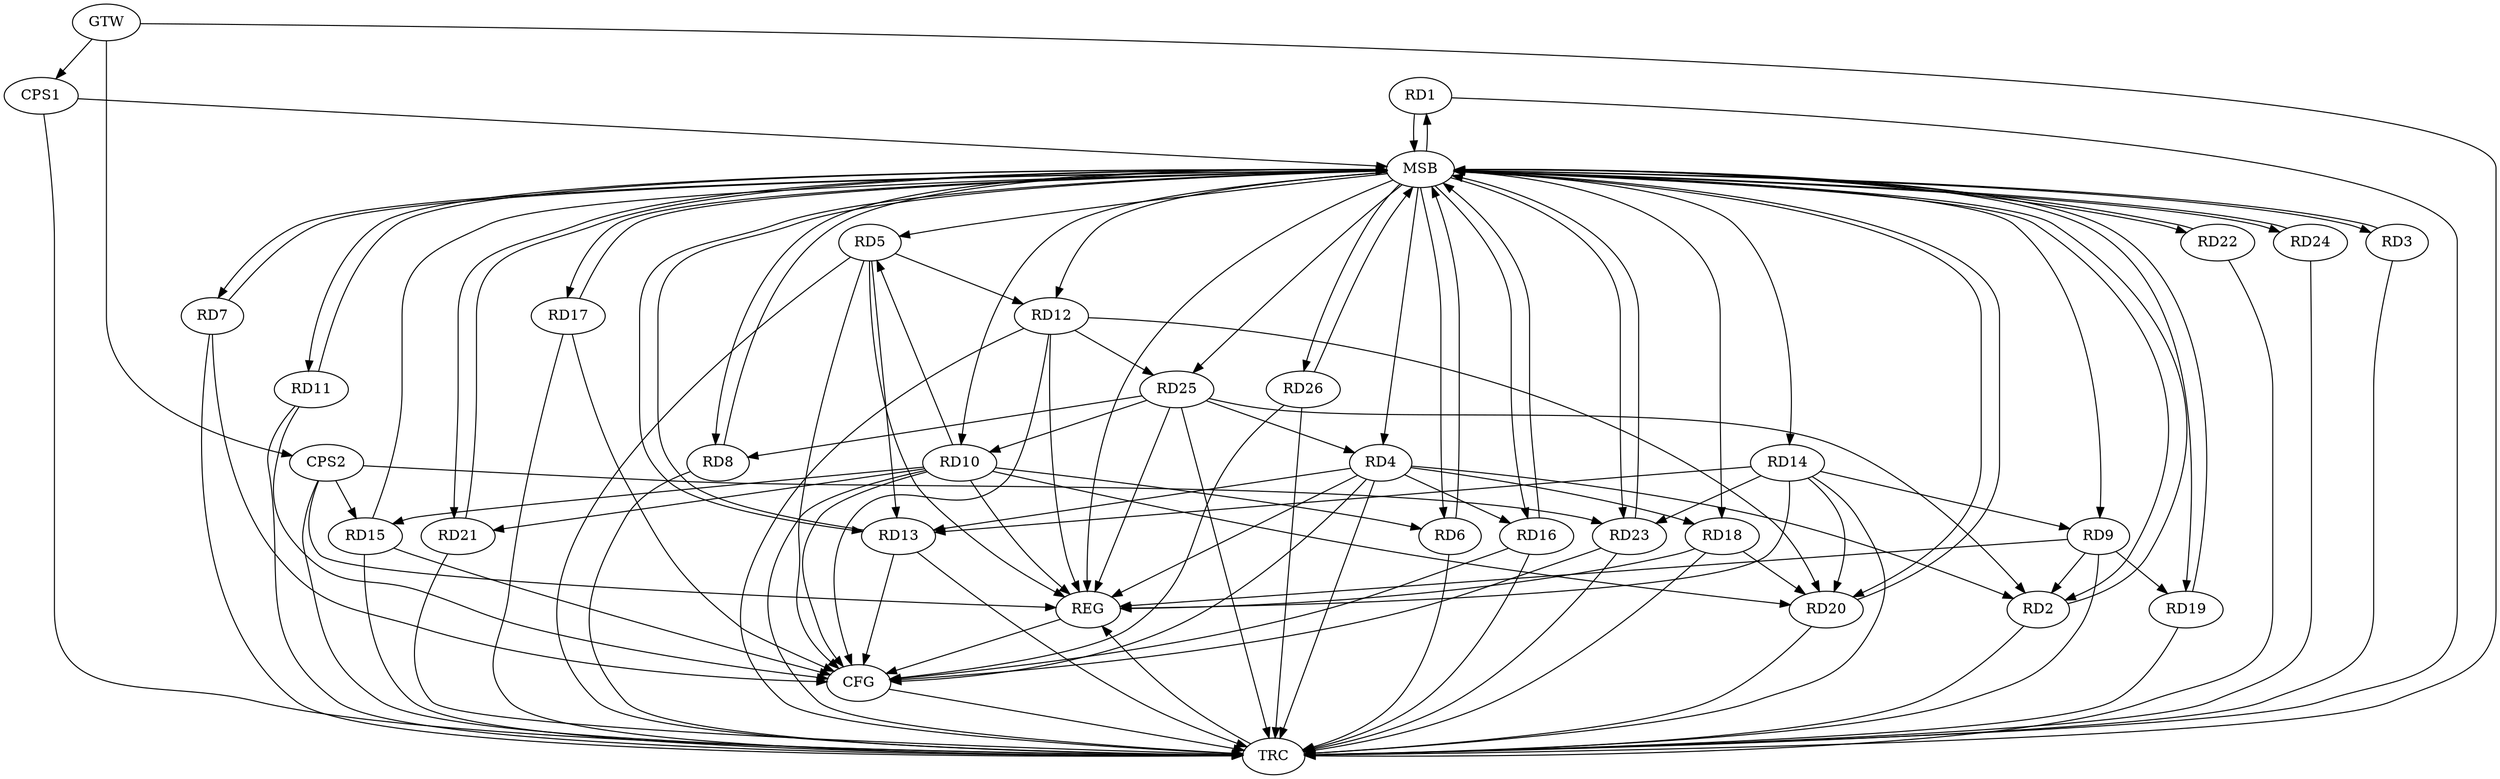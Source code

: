 strict digraph G {
  RD1 [ label="RD1" ];
  RD2 [ label="RD2" ];
  RD3 [ label="RD3" ];
  RD4 [ label="RD4" ];
  RD5 [ label="RD5" ];
  RD6 [ label="RD6" ];
  RD7 [ label="RD7" ];
  RD8 [ label="RD8" ];
  RD9 [ label="RD9" ];
  RD10 [ label="RD10" ];
  RD11 [ label="RD11" ];
  RD12 [ label="RD12" ];
  RD13 [ label="RD13" ];
  RD14 [ label="RD14" ];
  RD15 [ label="RD15" ];
  RD16 [ label="RD16" ];
  RD17 [ label="RD17" ];
  RD18 [ label="RD18" ];
  RD19 [ label="RD19" ];
  RD20 [ label="RD20" ];
  RD21 [ label="RD21" ];
  RD22 [ label="RD22" ];
  RD23 [ label="RD23" ];
  RD24 [ label="RD24" ];
  RD25 [ label="RD25" ];
  RD26 [ label="RD26" ];
  CPS1 [ label="CPS1" ];
  CPS2 [ label="CPS2" ];
  GTW [ label="GTW" ];
  REG [ label="REG" ];
  MSB [ label="MSB" ];
  CFG [ label="CFG" ];
  TRC [ label="TRC" ];
  RD4 -> RD2;
  RD9 -> RD2;
  RD25 -> RD2;
  RD4 -> RD13;
  RD4 -> RD16;
  RD4 -> RD18;
  RD25 -> RD4;
  RD10 -> RD5;
  RD5 -> RD12;
  RD5 -> RD13;
  RD10 -> RD6;
  RD25 -> RD8;
  RD14 -> RD9;
  RD9 -> RD19;
  RD10 -> RD15;
  RD10 -> RD20;
  RD10 -> RD21;
  RD25 -> RD10;
  RD12 -> RD20;
  RD12 -> RD25;
  RD14 -> RD13;
  RD14 -> RD20;
  RD14 -> RD23;
  RD18 -> RD20;
  CPS2 -> RD23;
  CPS2 -> RD15;
  GTW -> CPS1;
  GTW -> CPS2;
  RD4 -> REG;
  RD5 -> REG;
  RD9 -> REG;
  RD10 -> REG;
  RD12 -> REG;
  RD14 -> REG;
  RD18 -> REG;
  RD25 -> REG;
  CPS2 -> REG;
  RD1 -> MSB;
  MSB -> RD20;
  MSB -> REG;
  RD2 -> MSB;
  MSB -> RD7;
  MSB -> RD8;
  MSB -> RD23;
  RD3 -> MSB;
  MSB -> RD10;
  MSB -> RD16;
  MSB -> RD18;
  RD6 -> MSB;
  MSB -> RD14;
  MSB -> RD19;
  MSB -> RD24;
  RD7 -> MSB;
  MSB -> RD2;
  RD8 -> MSB;
  RD11 -> MSB;
  MSB -> RD25;
  RD13 -> MSB;
  RD15 -> MSB;
  MSB -> RD13;
  MSB -> RD26;
  RD16 -> MSB;
  MSB -> RD6;
  MSB -> RD9;
  MSB -> RD21;
  MSB -> RD22;
  RD17 -> MSB;
  MSB -> RD1;
  MSB -> RD11;
  RD19 -> MSB;
  MSB -> RD3;
  RD20 -> MSB;
  RD21 -> MSB;
  MSB -> RD5;
  RD22 -> MSB;
  MSB -> RD4;
  RD23 -> MSB;
  RD24 -> MSB;
  MSB -> RD17;
  RD26 -> MSB;
  CPS1 -> MSB;
  MSB -> RD12;
  RD15 -> CFG;
  RD5 -> CFG;
  RD4 -> CFG;
  RD16 -> CFG;
  RD12 -> CFG;
  RD17 -> CFG;
  RD10 -> CFG;
  RD13 -> CFG;
  RD7 -> CFG;
  RD11 -> CFG;
  RD23 -> CFG;
  RD26 -> CFG;
  REG -> CFG;
  RD1 -> TRC;
  RD2 -> TRC;
  RD3 -> TRC;
  RD4 -> TRC;
  RD5 -> TRC;
  RD6 -> TRC;
  RD7 -> TRC;
  RD8 -> TRC;
  RD9 -> TRC;
  RD10 -> TRC;
  RD11 -> TRC;
  RD12 -> TRC;
  RD13 -> TRC;
  RD14 -> TRC;
  RD15 -> TRC;
  RD16 -> TRC;
  RD17 -> TRC;
  RD18 -> TRC;
  RD19 -> TRC;
  RD20 -> TRC;
  RD21 -> TRC;
  RD22 -> TRC;
  RD23 -> TRC;
  RD24 -> TRC;
  RD25 -> TRC;
  RD26 -> TRC;
  CPS1 -> TRC;
  CPS2 -> TRC;
  GTW -> TRC;
  CFG -> TRC;
  TRC -> REG;
}

